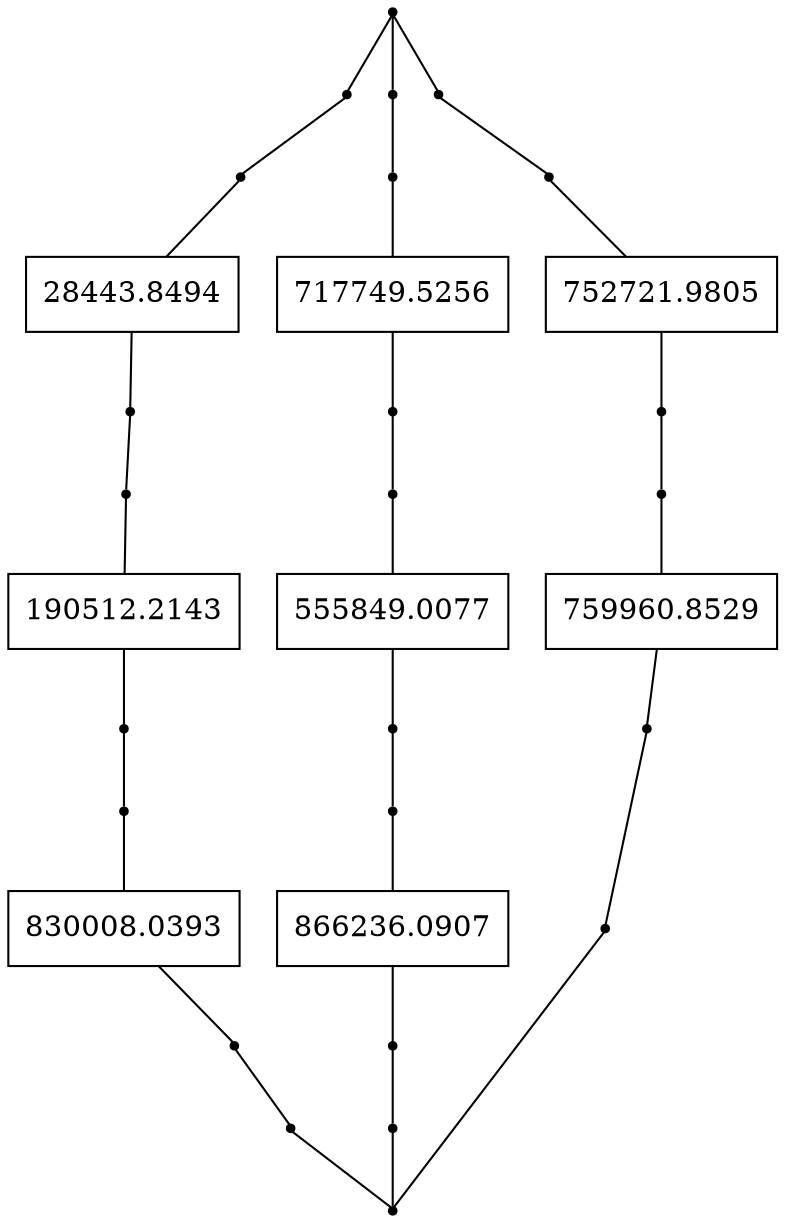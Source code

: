 graph {
start_422392391 [shape = point]
end_422392391 [shape = point]
start_1053631449 [shape = point]
end_1053631449 [shape = point]
start_1453128758 [shape = point;]
end_1453128758 [shape = point;]
1453128758 [shape = record; label = 28443.8494]
start_1453128758 -- 1453128758
1453128758 -- end_1453128758
start_1136497418 [shape = point;]
end_1136497418 [shape = point;]
1136497418 [shape = record; label = 190512.2143]
start_1136497418 -- 1136497418
1136497418 -- end_1136497418
start_863125040 [shape = point;]
end_863125040 [shape = point;]
863125040 [shape = record; label = 830008.0393]
start_863125040 -- 863125040
863125040 -- end_863125040
start_1053631449 -- start_1453128758
end_1453128758 -- start_1136497418
end_1136497418 -- start_863125040
end_863125040 -- end_1053631449
start_1693847660 [shape = point]
end_1693847660 [shape = point]
start_1429880200 [shape = point;]
end_1429880200 [shape = point;]
1429880200 [shape = record; label = 717749.5256]
start_1429880200 -- 1429880200
1429880200 -- end_1429880200
start_2050019814 [shape = point;]
end_2050019814 [shape = point;]
2050019814 [shape = record; label = 555849.0077]
start_2050019814 -- 2050019814
2050019814 -- end_2050019814
start_1485955886 [shape = point;]
end_1485955886 [shape = point;]
1485955886 [shape = record; label = 866236.0907]
start_1485955886 -- 1485955886
1485955886 -- end_1485955886
start_1693847660 -- start_1429880200
end_1429880200 -- start_2050019814
end_2050019814 -- start_1485955886
end_1485955886 -- end_1693847660
start_212921632 [shape = point]
end_212921632 [shape = point]
start_149047107 [shape = point;]
end_149047107 [shape = point;]
149047107 [shape = record; label = 752721.9805]
start_149047107 -- 149047107
149047107 -- end_149047107
start_1956710488 [shape = point;]
end_1956710488 [shape = point;]
1956710488 [shape = record; label = 759960.8529]
start_1956710488 -- 1956710488
1956710488 -- end_1956710488
start_212921632 -- start_149047107
end_149047107 -- start_1956710488
end_1956710488 -- end_212921632
start_422392391 -- start_1053631449
end_1053631449 -- end_422392391
start_422392391 -- start_1693847660
end_1693847660 -- end_422392391
start_422392391 -- start_212921632
end_212921632 -- end_422392391

}

